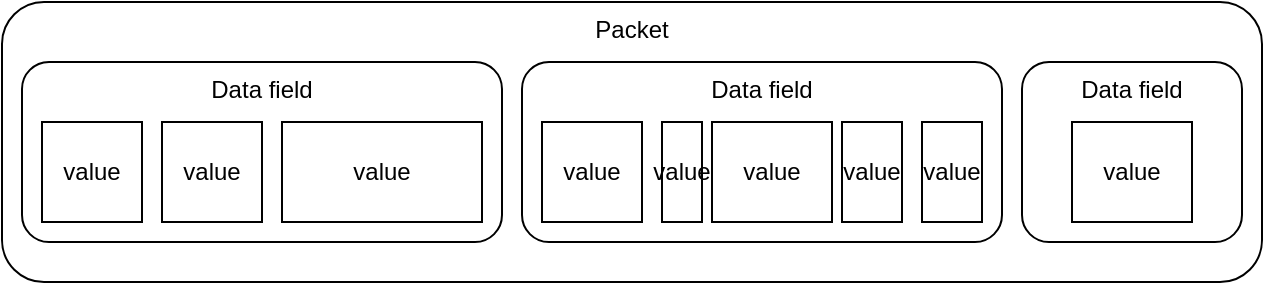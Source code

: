 <mxfile version="13.7.9" type="device"><diagram id="2i09eO8aGxO8aw_xf_Lv" name="Page-1"><mxGraphModel dx="702" dy="1000" grid="1" gridSize="10" guides="1" tooltips="1" connect="1" arrows="1" fold="1" page="1" pageScale="1" pageWidth="850" pageHeight="1100" math="0" shadow="0"><root><mxCell id="0"/><mxCell id="1" parent="0"/><mxCell id="sLdAwZFFjNX20Wamw0MO-1" value="Packet" style="rounded=1;whiteSpace=wrap;html=1;verticalAlign=top;" vertex="1" parent="1"><mxGeometry x="40" y="210" width="630" height="140" as="geometry"/></mxCell><mxCell id="sLdAwZFFjNX20Wamw0MO-2" value="Data field" style="rounded=1;whiteSpace=wrap;html=1;verticalAlign=top;" vertex="1" parent="1"><mxGeometry x="50" y="240" width="240" height="90" as="geometry"/></mxCell><mxCell id="sLdAwZFFjNX20Wamw0MO-3" value="Data field" style="rounded=1;whiteSpace=wrap;html=1;verticalAlign=top;" vertex="1" parent="1"><mxGeometry x="300" y="240" width="240" height="90" as="geometry"/></mxCell><mxCell id="sLdAwZFFjNX20Wamw0MO-4" value="Data field" style="rounded=1;whiteSpace=wrap;html=1;verticalAlign=top;" vertex="1" parent="1"><mxGeometry x="550" y="240" width="110" height="90" as="geometry"/></mxCell><mxCell id="sLdAwZFFjNX20Wamw0MO-5" value="value" style="whiteSpace=wrap;html=1;aspect=fixed;" vertex="1" parent="1"><mxGeometry x="60" y="270" width="50" height="50" as="geometry"/></mxCell><mxCell id="sLdAwZFFjNX20Wamw0MO-7" value="value" style="whiteSpace=wrap;html=1;aspect=fixed;" vertex="1" parent="1"><mxGeometry x="120" y="270" width="50" height="50" as="geometry"/></mxCell><mxCell id="sLdAwZFFjNX20Wamw0MO-9" value="value" style="rounded=0;whiteSpace=wrap;html=1;" vertex="1" parent="1"><mxGeometry x="180" y="270" width="100" height="50" as="geometry"/></mxCell><mxCell id="sLdAwZFFjNX20Wamw0MO-10" value="value" style="rounded=0;whiteSpace=wrap;html=1;" vertex="1" parent="1"><mxGeometry x="500" y="270" width="30" height="50" as="geometry"/></mxCell><mxCell id="sLdAwZFFjNX20Wamw0MO-13" value="value" style="rounded=0;whiteSpace=wrap;html=1;" vertex="1" parent="1"><mxGeometry x="460" y="270" width="30" height="50" as="geometry"/></mxCell><mxCell id="sLdAwZFFjNX20Wamw0MO-14" value="value" style="rounded=0;whiteSpace=wrap;html=1;" vertex="1" parent="1"><mxGeometry x="395" y="270" width="60" height="50" as="geometry"/></mxCell><mxCell id="sLdAwZFFjNX20Wamw0MO-15" value="value" style="rounded=0;whiteSpace=wrap;html=1;" vertex="1" parent="1"><mxGeometry x="310" y="270" width="50" height="50" as="geometry"/></mxCell><mxCell id="sLdAwZFFjNX20Wamw0MO-16" value="value" style="rounded=0;whiteSpace=wrap;html=1;" vertex="1" parent="1"><mxGeometry x="370" y="270" width="20" height="50" as="geometry"/></mxCell><mxCell id="sLdAwZFFjNX20Wamw0MO-17" value="value" style="rounded=0;whiteSpace=wrap;html=1;" vertex="1" parent="1"><mxGeometry x="575" y="270" width="60" height="50" as="geometry"/></mxCell></root></mxGraphModel></diagram></mxfile>